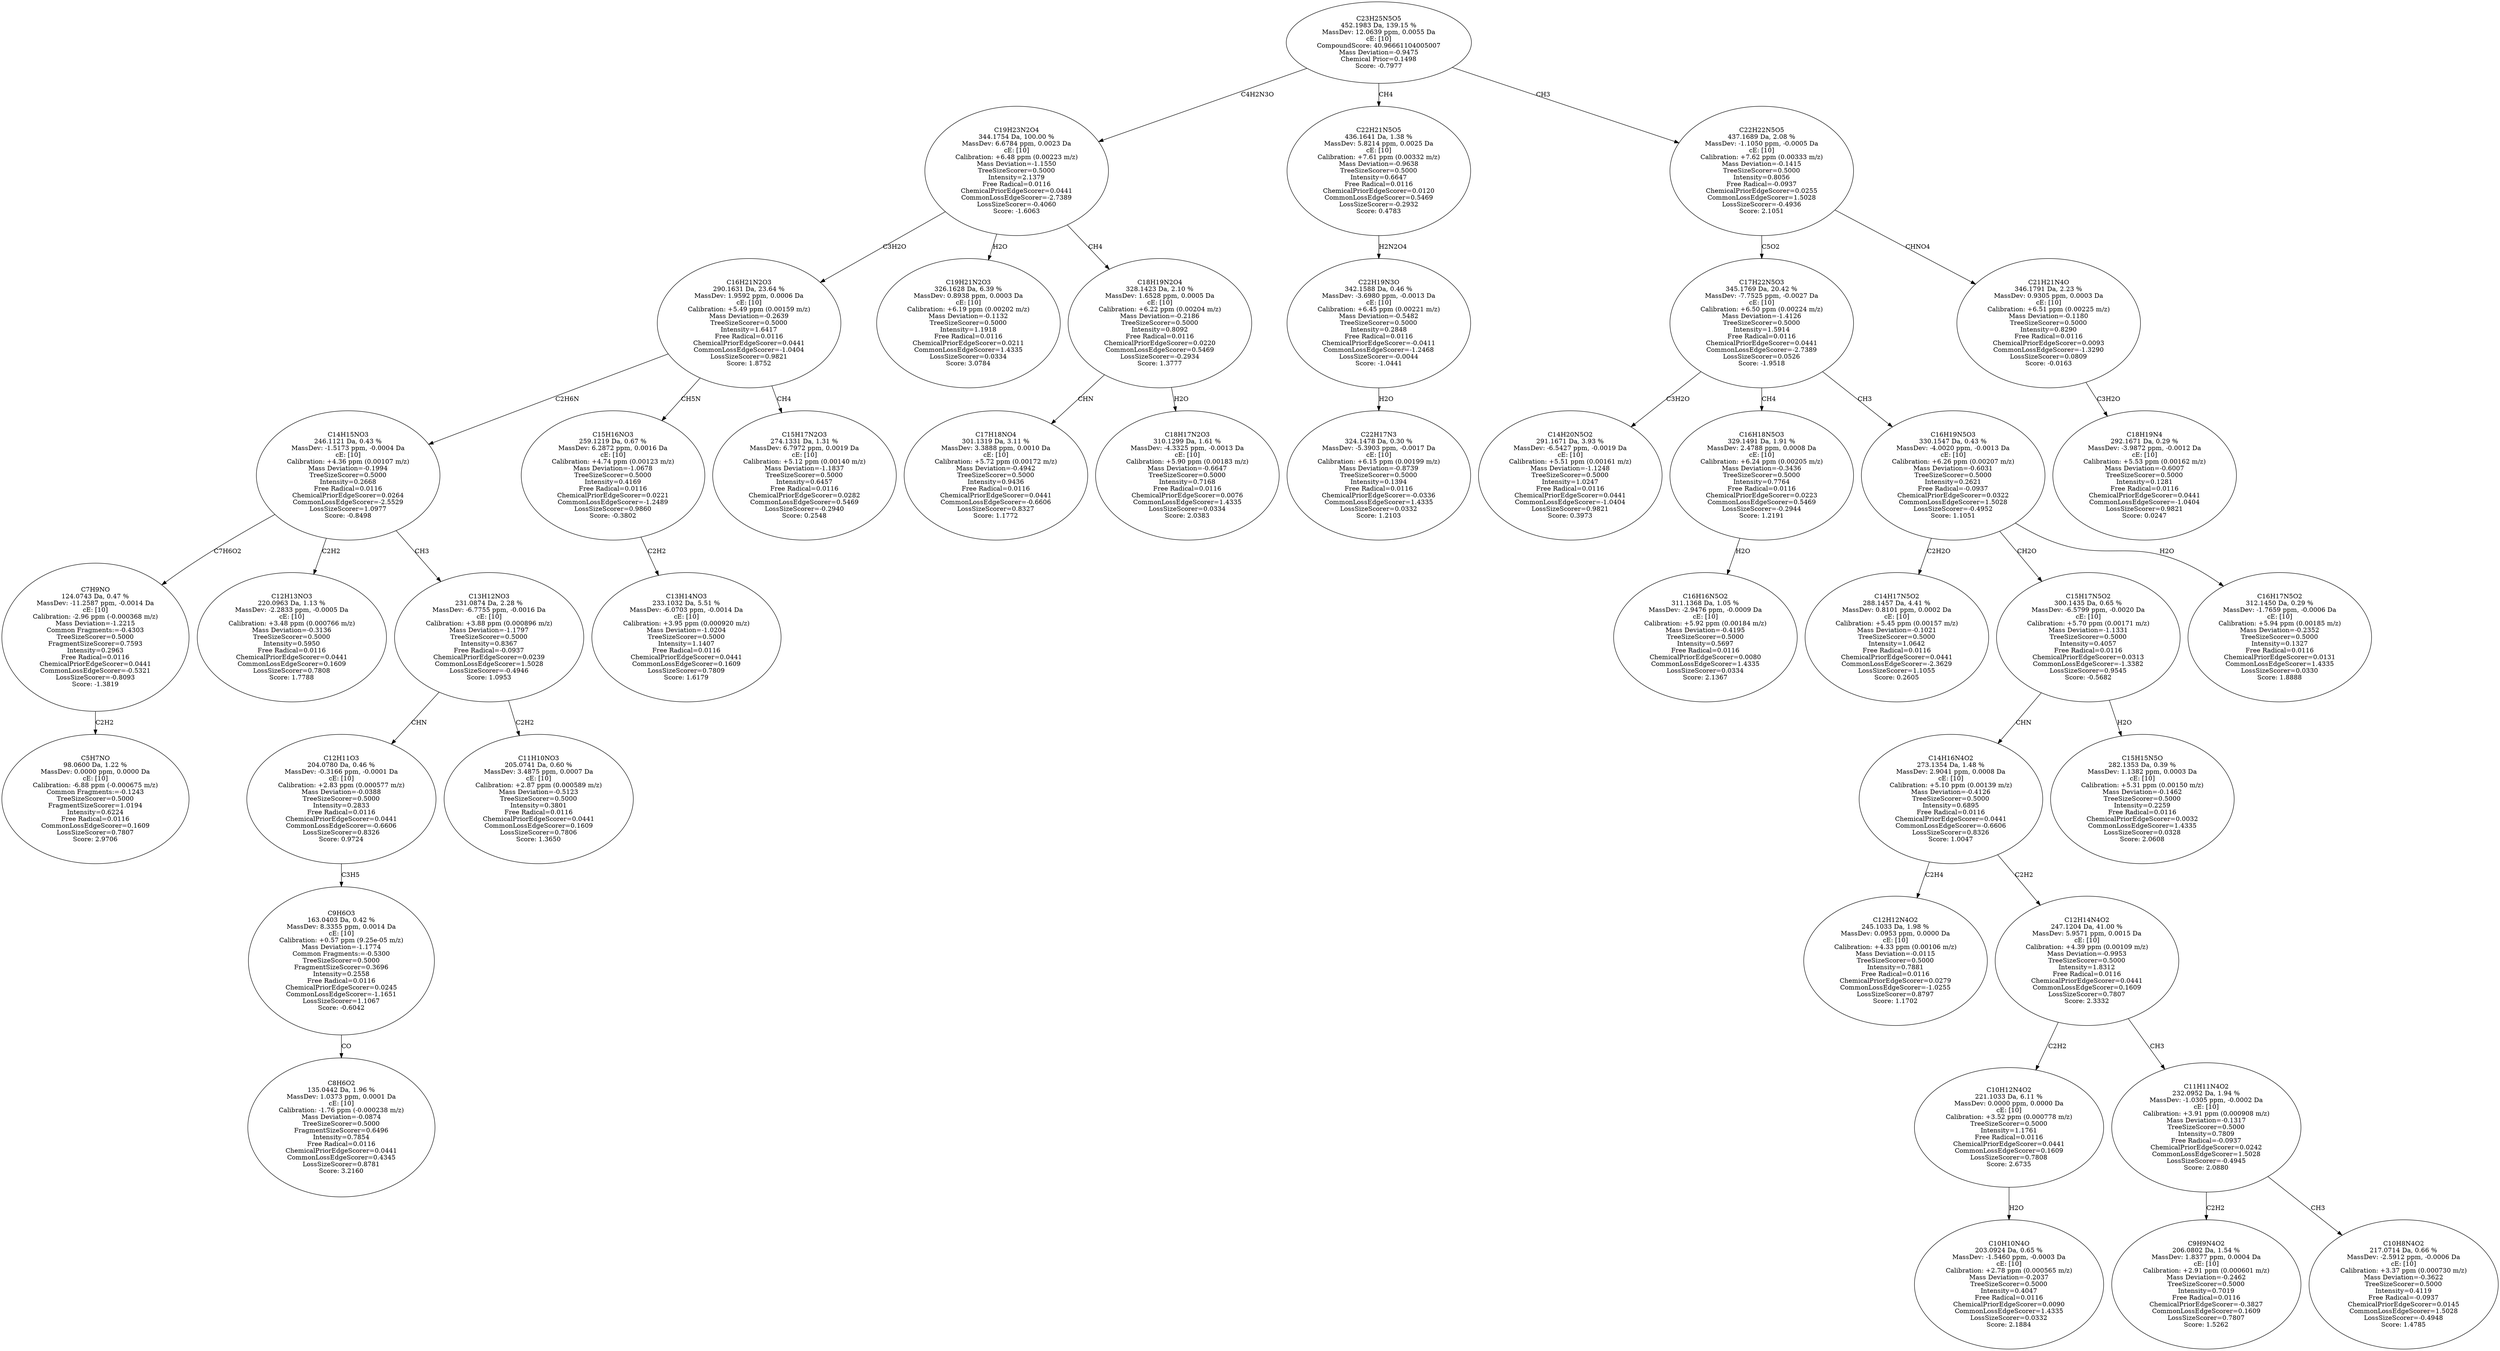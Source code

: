 strict digraph {
v1 [label="C5H7NO\n98.0600 Da, 1.22 %\nMassDev: 0.0000 ppm, 0.0000 Da\ncE: [10]\nCalibration: -6.88 ppm (-0.000675 m/z)\nCommon Fragments:=-0.1243\nTreeSizeScorer=0.5000\nFragmentSizeScorer=1.0194\nIntensity=0.6224\nFree Radical=0.0116\nCommonLossEdgeScorer=0.1609\nLossSizeScorer=0.7807\nScore: 2.9706"];
v2 [label="C7H9NO\n124.0743 Da, 0.47 %\nMassDev: -11.2587 ppm, -0.0014 Da\ncE: [10]\nCalibration: -2.96 ppm (-0.000368 m/z)\nMass Deviation=-1.2215\nCommon Fragments:=-0.4303\nTreeSizeScorer=0.5000\nFragmentSizeScorer=0.7593\nIntensity=0.2963\nFree Radical=0.0116\nChemicalPriorEdgeScorer=0.0441\nCommonLossEdgeScorer=-0.5321\nLossSizeScorer=-0.8093\nScore: -1.3819"];
v3 [label="C12H13NO3\n220.0963 Da, 1.13 %\nMassDev: -2.2833 ppm, -0.0005 Da\ncE: [10]\nCalibration: +3.48 ppm (0.000766 m/z)\nMass Deviation=-0.3136\nTreeSizeScorer=0.5000\nIntensity=0.5950\nFree Radical=0.0116\nChemicalPriorEdgeScorer=0.0441\nCommonLossEdgeScorer=0.1609\nLossSizeScorer=0.7808\nScore: 1.7788"];
v4 [label="C8H6O2\n135.0442 Da, 1.96 %\nMassDev: 1.0373 ppm, 0.0001 Da\ncE: [10]\nCalibration: -1.76 ppm (-0.000238 m/z)\nMass Deviation=-0.0874\nTreeSizeScorer=0.5000\nFragmentSizeScorer=0.6496\nIntensity=0.7854\nFree Radical=0.0116\nChemicalPriorEdgeScorer=0.0441\nCommonLossEdgeScorer=0.4345\nLossSizeScorer=0.8781\nScore: 3.2160"];
v5 [label="C9H6O3\n163.0403 Da, 0.42 %\nMassDev: 8.3355 ppm, 0.0014 Da\ncE: [10]\nCalibration: +0.57 ppm (9.25e-05 m/z)\nMass Deviation=-1.1774\nCommon Fragments:=-0.5300\nTreeSizeScorer=0.5000\nFragmentSizeScorer=0.3696\nIntensity=0.2558\nFree Radical=0.0116\nChemicalPriorEdgeScorer=0.0245\nCommonLossEdgeScorer=-1.1651\nLossSizeScorer=1.1067\nScore: -0.6042"];
v6 [label="C12H11O3\n204.0780 Da, 0.46 %\nMassDev: -0.3166 ppm, -0.0001 Da\ncE: [10]\nCalibration: +2.83 ppm (0.000577 m/z)\nMass Deviation=-0.0388\nTreeSizeScorer=0.5000\nIntensity=0.2833\nFree Radical=0.0116\nChemicalPriorEdgeScorer=0.0441\nCommonLossEdgeScorer=-0.6606\nLossSizeScorer=0.8326\nScore: 0.9724"];
v7 [label="C11H10NO3\n205.0741 Da, 0.60 %\nMassDev: 3.4875 ppm, 0.0007 Da\ncE: [10]\nCalibration: +2.87 ppm (0.000589 m/z)\nMass Deviation=-0.5123\nTreeSizeScorer=0.5000\nIntensity=0.3801\nFree Radical=0.0116\nChemicalPriorEdgeScorer=0.0441\nCommonLossEdgeScorer=0.1609\nLossSizeScorer=0.7806\nScore: 1.3650"];
v8 [label="C13H12NO3\n231.0874 Da, 2.28 %\nMassDev: -6.7755 ppm, -0.0016 Da\ncE: [10]\nCalibration: +3.88 ppm (0.000896 m/z)\nMass Deviation=-1.1797\nTreeSizeScorer=0.5000\nIntensity=0.8367\nFree Radical=-0.0937\nChemicalPriorEdgeScorer=0.0239\nCommonLossEdgeScorer=1.5028\nLossSizeScorer=-0.4946\nScore: 1.0953"];
v9 [label="C14H15NO3\n246.1121 Da, 0.43 %\nMassDev: -1.5173 ppm, -0.0004 Da\ncE: [10]\nCalibration: +4.36 ppm (0.00107 m/z)\nMass Deviation=-0.1994\nTreeSizeScorer=0.5000\nIntensity=0.2668\nFree Radical=0.0116\nChemicalPriorEdgeScorer=0.0264\nCommonLossEdgeScorer=-2.5529\nLossSizeScorer=1.0977\nScore: -0.8498"];
v10 [label="C13H14NO3\n233.1032 Da, 5.51 %\nMassDev: -6.0703 ppm, -0.0014 Da\ncE: [10]\nCalibration: +3.95 ppm (0.000920 m/z)\nMass Deviation=-1.0204\nTreeSizeScorer=0.5000\nIntensity=1.1407\nFree Radical=0.0116\nChemicalPriorEdgeScorer=0.0441\nCommonLossEdgeScorer=0.1609\nLossSizeScorer=0.7809\nScore: 1.6179"];
v11 [label="C15H16NO3\n259.1219 Da, 0.67 %\nMassDev: 6.2872 ppm, 0.0016 Da\ncE: [10]\nCalibration: +4.74 ppm (0.00123 m/z)\nMass Deviation=-1.0678\nTreeSizeScorer=0.5000\nIntensity=0.4169\nFree Radical=0.0116\nChemicalPriorEdgeScorer=0.0221\nCommonLossEdgeScorer=-1.2489\nLossSizeScorer=0.9860\nScore: -0.3802"];
v12 [label="C15H17N2O3\n274.1331 Da, 1.31 %\nMassDev: 6.7972 ppm, 0.0019 Da\ncE: [10]\nCalibration: +5.12 ppm (0.00140 m/z)\nMass Deviation=-1.1837\nTreeSizeScorer=0.5000\nIntensity=0.6457\nFree Radical=0.0116\nChemicalPriorEdgeScorer=0.0282\nCommonLossEdgeScorer=0.5469\nLossSizeScorer=-0.2940\nScore: 0.2548"];
v13 [label="C16H21N2O3\n290.1631 Da, 23.64 %\nMassDev: 1.9592 ppm, 0.0006 Da\ncE: [10]\nCalibration: +5.49 ppm (0.00159 m/z)\nMass Deviation=-0.2639\nTreeSizeScorer=0.5000\nIntensity=1.6417\nFree Radical=0.0116\nChemicalPriorEdgeScorer=0.0441\nCommonLossEdgeScorer=-1.0404\nLossSizeScorer=0.9821\nScore: 1.8752"];
v14 [label="C19H21N2O3\n326.1628 Da, 6.39 %\nMassDev: 0.8938 ppm, 0.0003 Da\ncE: [10]\nCalibration: +6.19 ppm (0.00202 m/z)\nMass Deviation=-0.1132\nTreeSizeScorer=0.5000\nIntensity=1.1918\nFree Radical=0.0116\nChemicalPriorEdgeScorer=0.0211\nCommonLossEdgeScorer=1.4335\nLossSizeScorer=0.0334\nScore: 3.0784"];
v15 [label="C17H18NO4\n301.1319 Da, 3.11 %\nMassDev: 3.3888 ppm, 0.0010 Da\ncE: [10]\nCalibration: +5.72 ppm (0.00172 m/z)\nMass Deviation=-0.4942\nTreeSizeScorer=0.5000\nIntensity=0.9436\nFree Radical=0.0116\nChemicalPriorEdgeScorer=0.0441\nCommonLossEdgeScorer=-0.6606\nLossSizeScorer=0.8327\nScore: 1.1772"];
v16 [label="C18H17N2O3\n310.1299 Da, 1.61 %\nMassDev: -4.3325 ppm, -0.0013 Da\ncE: [10]\nCalibration: +5.90 ppm (0.00183 m/z)\nMass Deviation=-0.6647\nTreeSizeScorer=0.5000\nIntensity=0.7168\nFree Radical=0.0116\nChemicalPriorEdgeScorer=0.0076\nCommonLossEdgeScorer=1.4335\nLossSizeScorer=0.0334\nScore: 2.0383"];
v17 [label="C18H19N2O4\n328.1423 Da, 2.10 %\nMassDev: 1.6528 ppm, 0.0005 Da\ncE: [10]\nCalibration: +6.22 ppm (0.00204 m/z)\nMass Deviation=-0.2186\nTreeSizeScorer=0.5000\nIntensity=0.8092\nFree Radical=0.0116\nChemicalPriorEdgeScorer=0.0220\nCommonLossEdgeScorer=0.5469\nLossSizeScorer=-0.2934\nScore: 1.3777"];
v18 [label="C19H23N2O4\n344.1754 Da, 100.00 %\nMassDev: 6.6784 ppm, 0.0023 Da\ncE: [10]\nCalibration: +6.48 ppm (0.00223 m/z)\nMass Deviation=-1.1550\nTreeSizeScorer=0.5000\nIntensity=2.1379\nFree Radical=0.0116\nChemicalPriorEdgeScorer=0.0441\nCommonLossEdgeScorer=-2.7389\nLossSizeScorer=-0.4060\nScore: -1.6063"];
v19 [label="C22H17N3\n324.1478 Da, 0.30 %\nMassDev: -5.3903 ppm, -0.0017 Da\ncE: [10]\nCalibration: +6.15 ppm (0.00199 m/z)\nMass Deviation=-0.8739\nTreeSizeScorer=0.5000\nIntensity=0.1394\nFree Radical=0.0116\nChemicalPriorEdgeScorer=-0.0336\nCommonLossEdgeScorer=1.4335\nLossSizeScorer=0.0332\nScore: 1.2103"];
v20 [label="C22H19N3O\n342.1588 Da, 0.46 %\nMassDev: -3.6980 ppm, -0.0013 Da\ncE: [10]\nCalibration: +6.45 ppm (0.00221 m/z)\nMass Deviation=-0.5482\nTreeSizeScorer=0.5000\nIntensity=0.2848\nFree Radical=0.0116\nChemicalPriorEdgeScorer=-0.0411\nCommonLossEdgeScorer=-1.2468\nLossSizeScorer=-0.0044\nScore: -1.0441"];
v21 [label="C22H21N5O5\n436.1641 Da, 1.38 %\nMassDev: 5.8214 ppm, 0.0025 Da\ncE: [10]\nCalibration: +7.61 ppm (0.00332 m/z)\nMass Deviation=-0.9638\nTreeSizeScorer=0.5000\nIntensity=0.6647\nFree Radical=0.0116\nChemicalPriorEdgeScorer=0.0120\nCommonLossEdgeScorer=0.5469\nLossSizeScorer=-0.2932\nScore: 0.4783"];
v22 [label="C14H20N5O2\n291.1671 Da, 3.93 %\nMassDev: -6.5427 ppm, -0.0019 Da\ncE: [10]\nCalibration: +5.51 ppm (0.00161 m/z)\nMass Deviation=-1.1248\nTreeSizeScorer=0.5000\nIntensity=1.0247\nFree Radical=0.0116\nChemicalPriorEdgeScorer=0.0441\nCommonLossEdgeScorer=-1.0404\nLossSizeScorer=0.9821\nScore: 0.3973"];
v23 [label="C16H16N5O2\n311.1368 Da, 1.05 %\nMassDev: -2.9476 ppm, -0.0009 Da\ncE: [10]\nCalibration: +5.92 ppm (0.00184 m/z)\nMass Deviation=-0.4195\nTreeSizeScorer=0.5000\nIntensity=0.5697\nFree Radical=0.0116\nChemicalPriorEdgeScorer=0.0080\nCommonLossEdgeScorer=1.4335\nLossSizeScorer=0.0334\nScore: 2.1367"];
v24 [label="C16H18N5O3\n329.1491 Da, 1.91 %\nMassDev: 2.4788 ppm, 0.0008 Da\ncE: [10]\nCalibration: +6.24 ppm (0.00205 m/z)\nMass Deviation=-0.3436\nTreeSizeScorer=0.5000\nIntensity=0.7764\nFree Radical=0.0116\nChemicalPriorEdgeScorer=0.0223\nCommonLossEdgeScorer=0.5469\nLossSizeScorer=-0.2944\nScore: 1.2191"];
v25 [label="C14H17N5O2\n288.1457 Da, 4.41 %\nMassDev: 0.8101 ppm, 0.0002 Da\ncE: [10]\nCalibration: +5.45 ppm (0.00157 m/z)\nMass Deviation=-0.1021\nTreeSizeScorer=0.5000\nIntensity=1.0642\nFree Radical=0.0116\nChemicalPriorEdgeScorer=0.0441\nCommonLossEdgeScorer=-2.3629\nLossSizeScorer=1.1055\nScore: 0.2605"];
v26 [label="C12H12N4O2\n245.1033 Da, 1.98 %\nMassDev: 0.0953 ppm, 0.0000 Da\ncE: [10]\nCalibration: +4.33 ppm (0.00106 m/z)\nMass Deviation=-0.0115\nTreeSizeScorer=0.5000\nIntensity=0.7881\nFree Radical=0.0116\nChemicalPriorEdgeScorer=0.0279\nCommonLossEdgeScorer=-1.0255\nLossSizeScorer=0.8797\nScore: 1.1702"];
v27 [label="C10H10N4O\n203.0924 Da, 0.65 %\nMassDev: -1.5460 ppm, -0.0003 Da\ncE: [10]\nCalibration: +2.78 ppm (0.000565 m/z)\nMass Deviation=-0.2037\nTreeSizeScorer=0.5000\nIntensity=0.4047\nFree Radical=0.0116\nChemicalPriorEdgeScorer=0.0090\nCommonLossEdgeScorer=1.4335\nLossSizeScorer=0.0332\nScore: 2.1884"];
v28 [label="C10H12N4O2\n221.1033 Da, 6.11 %\nMassDev: 0.0000 ppm, 0.0000 Da\ncE: [10]\nCalibration: +3.52 ppm (0.000778 m/z)\nTreeSizeScorer=0.5000\nIntensity=1.1761\nFree Radical=0.0116\nChemicalPriorEdgeScorer=0.0441\nCommonLossEdgeScorer=0.1609\nLossSizeScorer=0.7808\nScore: 2.6735"];
v29 [label="C9H9N4O2\n206.0802 Da, 1.54 %\nMassDev: 1.8377 ppm, 0.0004 Da\ncE: [10]\nCalibration: +2.91 ppm (0.000601 m/z)\nMass Deviation=-0.2462\nTreeSizeScorer=0.5000\nIntensity=0.7019\nFree Radical=0.0116\nChemicalPriorEdgeScorer=-0.3827\nCommonLossEdgeScorer=0.1609\nLossSizeScorer=0.7807\nScore: 1.5262"];
v30 [label="C10H8N4O2\n217.0714 Da, 0.66 %\nMassDev: -2.5912 ppm, -0.0006 Da\ncE: [10]\nCalibration: +3.37 ppm (0.000730 m/z)\nMass Deviation=-0.3622\nTreeSizeScorer=0.5000\nIntensity=0.4119\nFree Radical=-0.0937\nChemicalPriorEdgeScorer=0.0145\nCommonLossEdgeScorer=1.5028\nLossSizeScorer=-0.4948\nScore: 1.4785"];
v31 [label="C11H11N4O2\n232.0952 Da, 1.94 %\nMassDev: -1.0305 ppm, -0.0002 Da\ncE: [10]\nCalibration: +3.91 ppm (0.000908 m/z)\nMass Deviation=-0.1317\nTreeSizeScorer=0.5000\nIntensity=0.7809\nFree Radical=-0.0937\nChemicalPriorEdgeScorer=0.0242\nCommonLossEdgeScorer=1.5028\nLossSizeScorer=-0.4945\nScore: 2.0880"];
v32 [label="C12H14N4O2\n247.1204 Da, 41.00 %\nMassDev: 5.9571 ppm, 0.0015 Da\ncE: [10]\nCalibration: +4.39 ppm (0.00109 m/z)\nMass Deviation=-0.9953\nTreeSizeScorer=0.5000\nIntensity=1.8312\nFree Radical=0.0116\nChemicalPriorEdgeScorer=0.0441\nCommonLossEdgeScorer=0.1609\nLossSizeScorer=0.7807\nScore: 2.3332"];
v33 [label="C14H16N4O2\n273.1354 Da, 1.48 %\nMassDev: 2.9041 ppm, 0.0008 Da\ncE: [10]\nCalibration: +5.10 ppm (0.00139 m/z)\nMass Deviation=-0.4126\nTreeSizeScorer=0.5000\nIntensity=0.6895\nFree Radical=0.0116\nChemicalPriorEdgeScorer=0.0441\nCommonLossEdgeScorer=-0.6606\nLossSizeScorer=0.8326\nScore: 1.0047"];
v34 [label="C15H15N5O\n282.1353 Da, 0.39 %\nMassDev: 1.1382 ppm, 0.0003 Da\ncE: [10]\nCalibration: +5.31 ppm (0.00150 m/z)\nMass Deviation=-0.1462\nTreeSizeScorer=0.5000\nIntensity=0.2259\nFree Radical=0.0116\nChemicalPriorEdgeScorer=0.0032\nCommonLossEdgeScorer=1.4335\nLossSizeScorer=0.0328\nScore: 2.0608"];
v35 [label="C15H17N5O2\n300.1435 Da, 0.65 %\nMassDev: -6.5799 ppm, -0.0020 Da\ncE: [10]\nCalibration: +5.70 ppm (0.00171 m/z)\nMass Deviation=-1.1331\nTreeSizeScorer=0.5000\nIntensity=0.4057\nFree Radical=0.0116\nChemicalPriorEdgeScorer=0.0313\nCommonLossEdgeScorer=-1.3382\nLossSizeScorer=0.9545\nScore: -0.5682"];
v36 [label="C16H17N5O2\n312.1450 Da, 0.29 %\nMassDev: -1.7659 ppm, -0.0006 Da\ncE: [10]\nCalibration: +5.94 ppm (0.00185 m/z)\nMass Deviation=-0.2352\nTreeSizeScorer=0.5000\nIntensity=0.1327\nFree Radical=0.0116\nChemicalPriorEdgeScorer=0.0131\nCommonLossEdgeScorer=1.4335\nLossSizeScorer=0.0330\nScore: 1.8888"];
v37 [label="C16H19N5O3\n330.1547 Da, 0.43 %\nMassDev: -4.0020 ppm, -0.0013 Da\ncE: [10]\nCalibration: +6.26 ppm (0.00207 m/z)\nMass Deviation=-0.6031\nTreeSizeScorer=0.5000\nIntensity=0.2621\nFree Radical=-0.0937\nChemicalPriorEdgeScorer=0.0322\nCommonLossEdgeScorer=1.5028\nLossSizeScorer=-0.4952\nScore: 1.1051"];
v38 [label="C17H22N5O3\n345.1769 Da, 20.42 %\nMassDev: -7.7525 ppm, -0.0027 Da\ncE: [10]\nCalibration: +6.50 ppm (0.00224 m/z)\nMass Deviation=-1.4126\nTreeSizeScorer=0.5000\nIntensity=1.5914\nFree Radical=0.0116\nChemicalPriorEdgeScorer=0.0441\nCommonLossEdgeScorer=-2.7389\nLossSizeScorer=0.0526\nScore: -1.9518"];
v39 [label="C18H19N4\n292.1671 Da, 0.29 %\nMassDev: -3.9872 ppm, -0.0012 Da\ncE: [10]\nCalibration: +5.53 ppm (0.00162 m/z)\nMass Deviation=-0.6007\nTreeSizeScorer=0.5000\nIntensity=0.1281\nFree Radical=0.0116\nChemicalPriorEdgeScorer=0.0441\nCommonLossEdgeScorer=-1.0404\nLossSizeScorer=0.9821\nScore: 0.0247"];
v40 [label="C21H21N4O\n346.1791 Da, 2.23 %\nMassDev: 0.9305 ppm, 0.0003 Da\ncE: [10]\nCalibration: +6.51 ppm (0.00225 m/z)\nMass Deviation=-0.1180\nTreeSizeScorer=0.5000\nIntensity=0.8290\nFree Radical=0.0116\nChemicalPriorEdgeScorer=0.0093\nCommonLossEdgeScorer=-1.3290\nLossSizeScorer=0.0809\nScore: -0.0163"];
v41 [label="C22H22N5O5\n437.1689 Da, 2.08 %\nMassDev: -1.1050 ppm, -0.0005 Da\ncE: [10]\nCalibration: +7.62 ppm (0.00333 m/z)\nMass Deviation=-0.1415\nTreeSizeScorer=0.5000\nIntensity=0.8056\nFree Radical=-0.0937\nChemicalPriorEdgeScorer=0.0255\nCommonLossEdgeScorer=1.5028\nLossSizeScorer=-0.4936\nScore: 2.1051"];
v42 [label="C23H25N5O5\n452.1983 Da, 139.15 %\nMassDev: 12.0639 ppm, 0.0055 Da\ncE: [10]\nCompoundScore: 40.96661104005007\nMass Deviation=-0.9475\nChemical Prior=0.1498\nScore: -0.7977"];
v2 -> v1 [label="C2H2"];
v9 -> v2 [label="C7H6O2"];
v9 -> v3 [label="C2H2"];
v5 -> v4 [label="CO"];
v6 -> v5 [label="C3H5"];
v8 -> v6 [label="CHN"];
v8 -> v7 [label="C2H2"];
v9 -> v8 [label="CH3"];
v13 -> v9 [label="C2H6N"];
v11 -> v10 [label="C2H2"];
v13 -> v11 [label="CH5N"];
v13 -> v12 [label="CH4"];
v18 -> v13 [label="C3H2O"];
v18 -> v14 [label="H2O"];
v17 -> v15 [label="CHN"];
v17 -> v16 [label="H2O"];
v18 -> v17 [label="CH4"];
v42 -> v18 [label="C4H2N3O"];
v20 -> v19 [label="H2O"];
v21 -> v20 [label="H2N2O4"];
v42 -> v21 [label="CH4"];
v38 -> v22 [label="C3H2O"];
v24 -> v23 [label="H2O"];
v38 -> v24 [label="CH4"];
v37 -> v25 [label="C2H2O"];
v33 -> v26 [label="C2H4"];
v28 -> v27 [label="H2O"];
v32 -> v28 [label="C2H2"];
v31 -> v29 [label="C2H2"];
v31 -> v30 [label="CH3"];
v32 -> v31 [label="CH3"];
v33 -> v32 [label="C2H2"];
v35 -> v33 [label="CHN"];
v35 -> v34 [label="H2O"];
v37 -> v35 [label="CH2O"];
v37 -> v36 [label="H2O"];
v38 -> v37 [label="CH3"];
v41 -> v38 [label="C5O2"];
v40 -> v39 [label="C3H2O"];
v41 -> v40 [label="CHNO4"];
v42 -> v41 [label="CH3"];
}